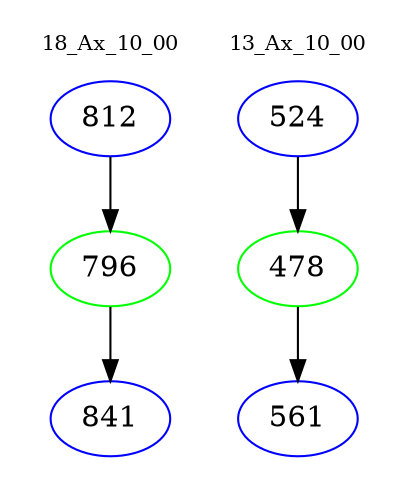 digraph{
subgraph cluster_0 {
color = white
label = "18_Ax_10_00";
fontsize=10;
T0_812 [label="812", color="blue"]
T0_812 -> T0_796 [color="black"]
T0_796 [label="796", color="green"]
T0_796 -> T0_841 [color="black"]
T0_841 [label="841", color="blue"]
}
subgraph cluster_1 {
color = white
label = "13_Ax_10_00";
fontsize=10;
T1_524 [label="524", color="blue"]
T1_524 -> T1_478 [color="black"]
T1_478 [label="478", color="green"]
T1_478 -> T1_561 [color="black"]
T1_561 [label="561", color="blue"]
}
}
